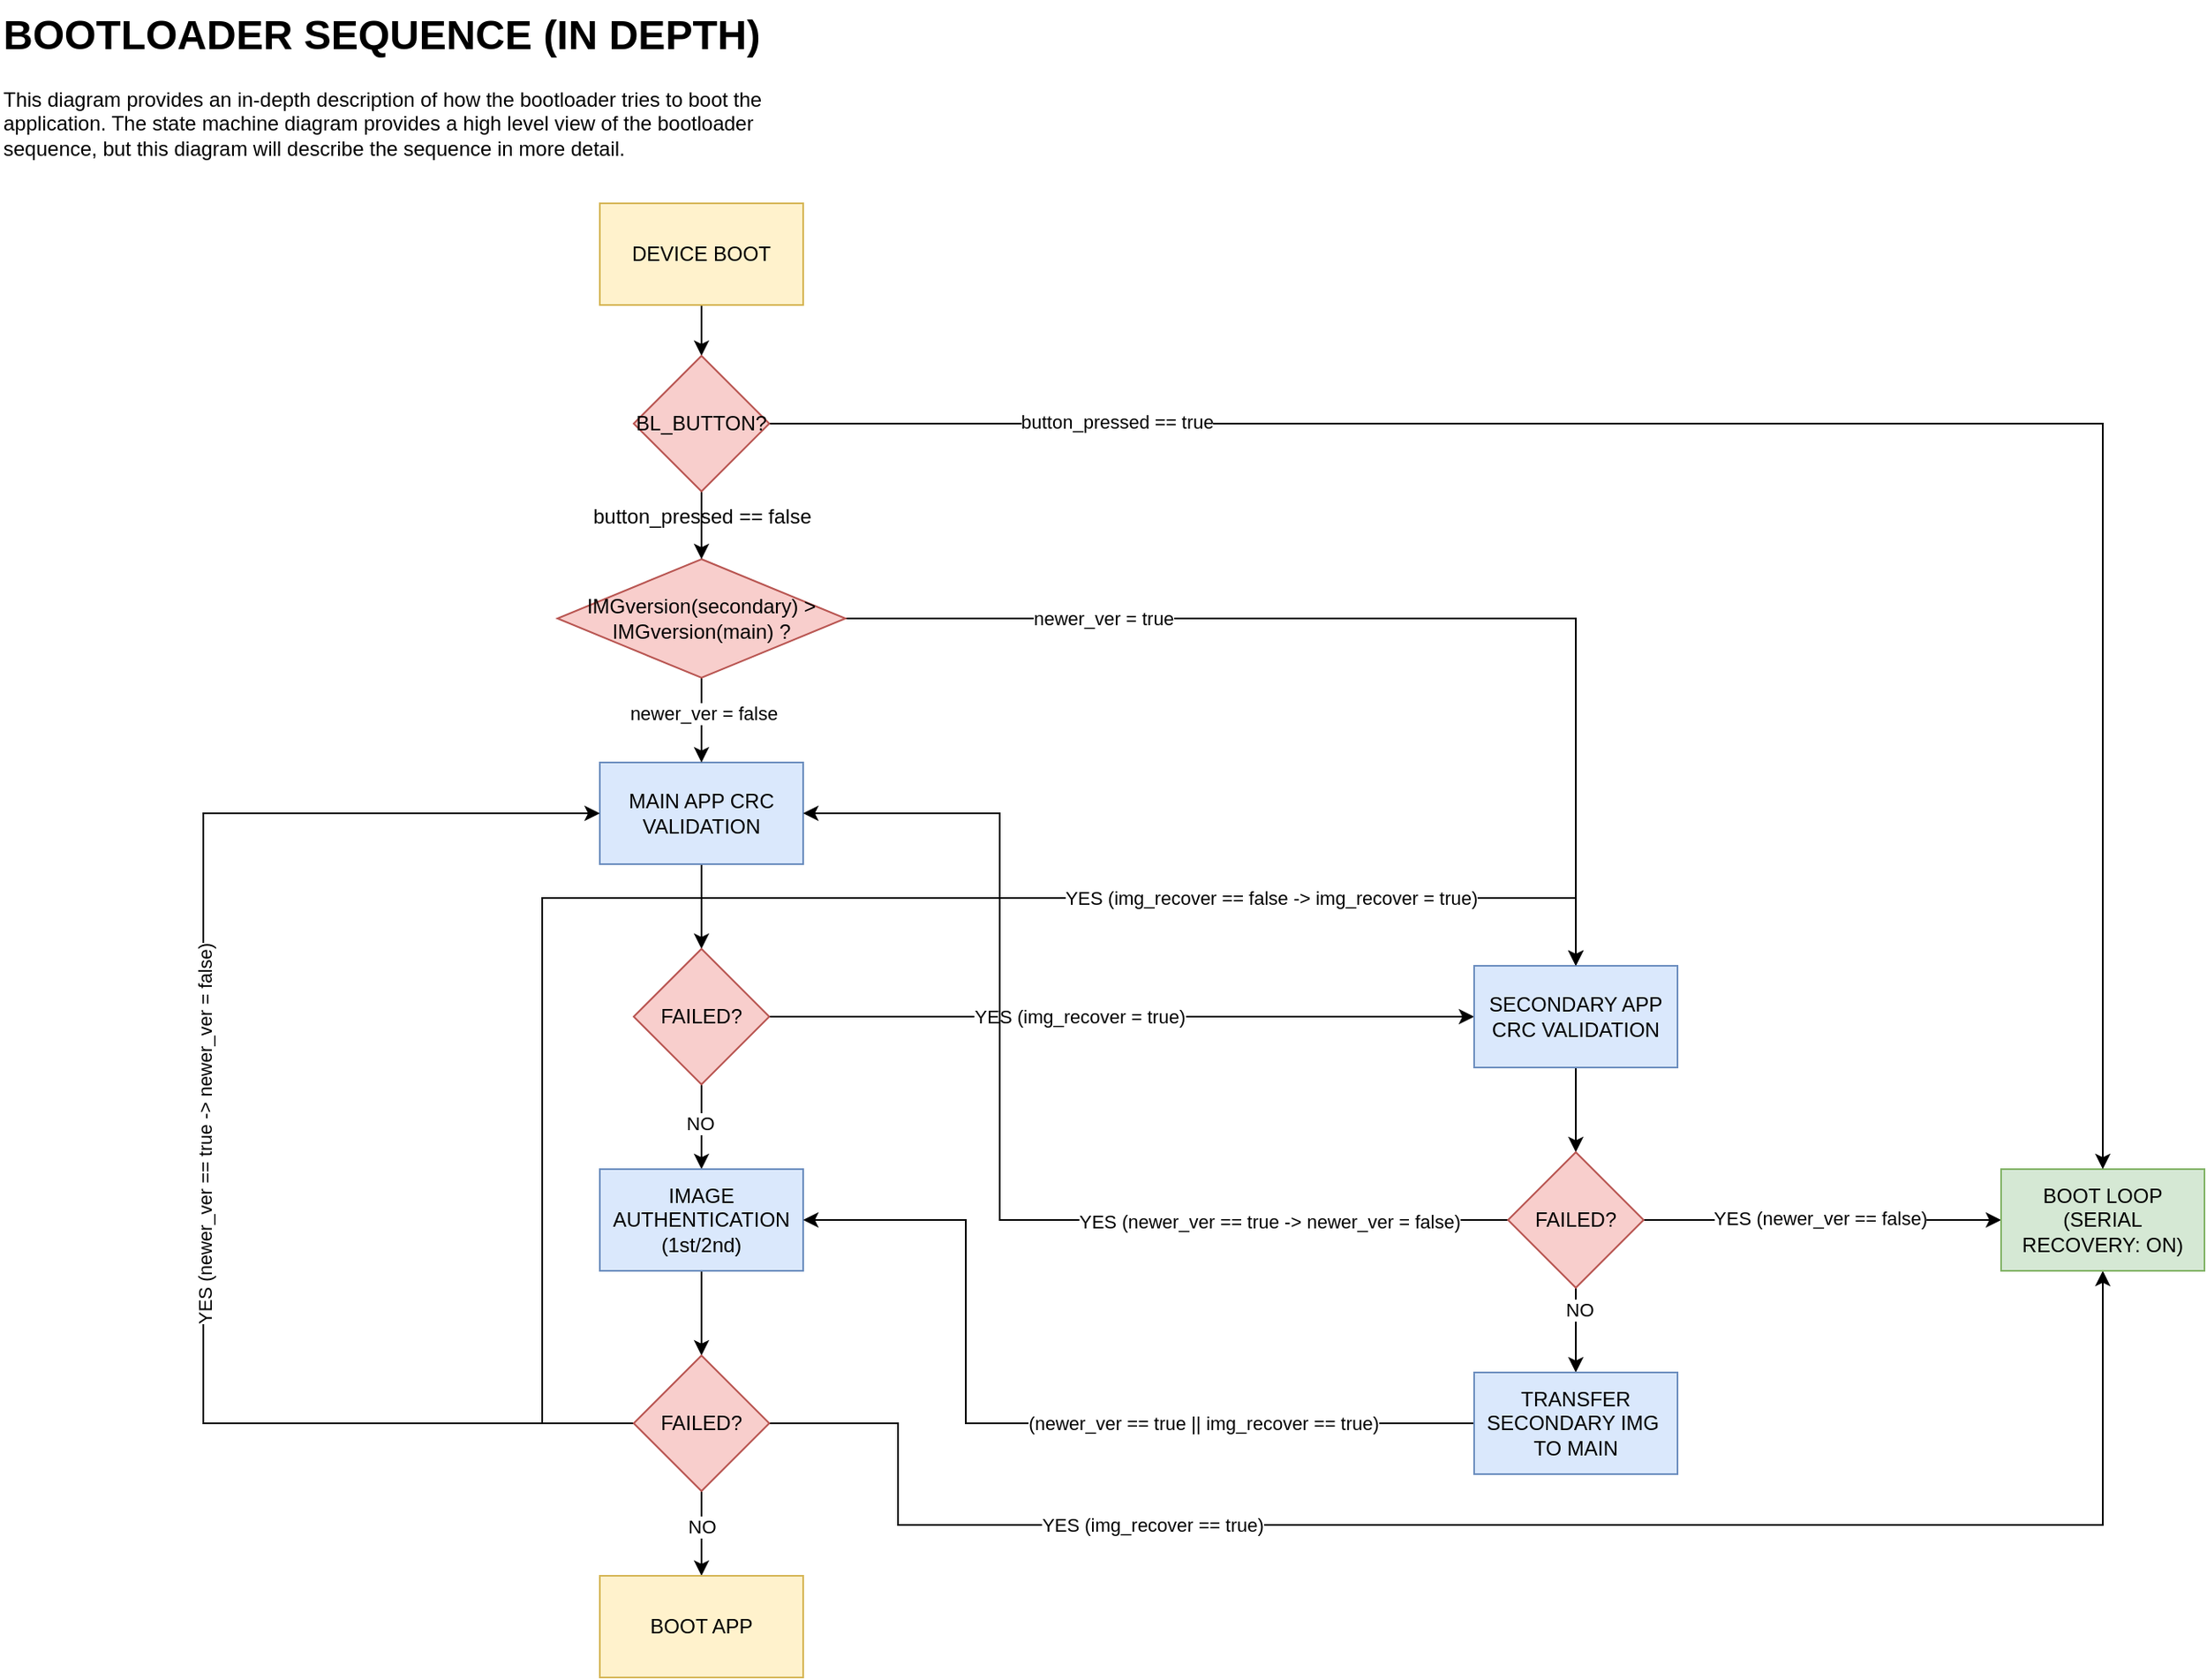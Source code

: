 <mxfile version="24.5.4" type="device">
  <diagram name="Σελίδα-1" id="9-g_rrE0qctYAohw1ApW">
    <mxGraphModel dx="1062" dy="1716" grid="1" gridSize="10" guides="1" tooltips="1" connect="1" arrows="1" fold="1" page="1" pageScale="1" pageWidth="827" pageHeight="1169" math="0" shadow="0">
      <root>
        <mxCell id="0" />
        <mxCell id="1" parent="0" />
        <mxCell id="2mrC7rM-yj1QwOYApSIQ-54" style="edgeStyle=orthogonalEdgeStyle;rounded=0;orthogonalLoop=1;jettySize=auto;html=1;exitX=0.5;exitY=1;exitDx=0;exitDy=0;entryX=0.5;entryY=0;entryDx=0;entryDy=0;" parent="1" source="2mrC7rM-yj1QwOYApSIQ-2" target="2mrC7rM-yj1QwOYApSIQ-53" edge="1">
          <mxGeometry relative="1" as="geometry" />
        </mxCell>
        <mxCell id="2mrC7rM-yj1QwOYApSIQ-2" value="DEVICE BOOT" style="rounded=0;whiteSpace=wrap;html=1;fillColor=#fff2cc;strokeColor=#d6b656;" parent="1" vertex="1">
          <mxGeometry x="354" y="-170" width="120" height="60" as="geometry" />
        </mxCell>
        <mxCell id="2mrC7rM-yj1QwOYApSIQ-8" style="edgeStyle=orthogonalEdgeStyle;rounded=0;orthogonalLoop=1;jettySize=auto;html=1;exitX=0.5;exitY=1;exitDx=0;exitDy=0;entryX=0.5;entryY=0;entryDx=0;entryDy=0;" parent="1" source="2mrC7rM-yj1QwOYApSIQ-3" target="2mrC7rM-yj1QwOYApSIQ-7" edge="1">
          <mxGeometry relative="1" as="geometry" />
        </mxCell>
        <mxCell id="2mrC7rM-yj1QwOYApSIQ-3" value="MAIN APP CRC VALIDATION" style="rounded=0;whiteSpace=wrap;html=1;fillColor=#dae8fc;strokeColor=#6c8ebf;" parent="1" vertex="1">
          <mxGeometry x="354" y="160" width="120" height="60" as="geometry" />
        </mxCell>
        <mxCell id="2mrC7rM-yj1QwOYApSIQ-10" style="edgeStyle=orthogonalEdgeStyle;rounded=0;orthogonalLoop=1;jettySize=auto;html=1;exitX=0.5;exitY=1;exitDx=0;exitDy=0;entryX=0.5;entryY=0;entryDx=0;entryDy=0;" parent="1" source="2mrC7rM-yj1QwOYApSIQ-7" target="2mrC7rM-yj1QwOYApSIQ-9" edge="1">
          <mxGeometry relative="1" as="geometry" />
        </mxCell>
        <mxCell id="2mrC7rM-yj1QwOYApSIQ-11" value="NO" style="edgeLabel;html=1;align=center;verticalAlign=middle;resizable=0;points=[];" parent="2mrC7rM-yj1QwOYApSIQ-10" vertex="1" connectable="0">
          <mxGeometry x="-0.08" y="-1" relative="1" as="geometry">
            <mxPoint as="offset" />
          </mxGeometry>
        </mxCell>
        <mxCell id="2mrC7rM-yj1QwOYApSIQ-19" style="edgeStyle=orthogonalEdgeStyle;rounded=0;orthogonalLoop=1;jettySize=auto;html=1;exitX=1;exitY=0.5;exitDx=0;exitDy=0;entryX=0;entryY=0.5;entryDx=0;entryDy=0;" parent="1" source="2mrC7rM-yj1QwOYApSIQ-7" target="2mrC7rM-yj1QwOYApSIQ-18" edge="1">
          <mxGeometry relative="1" as="geometry" />
        </mxCell>
        <mxCell id="2mrC7rM-yj1QwOYApSIQ-20" value="YES (img_recover = true)" style="edgeLabel;html=1;align=center;verticalAlign=middle;resizable=0;points=[];" parent="2mrC7rM-yj1QwOYApSIQ-19" vertex="1" connectable="0">
          <mxGeometry x="-0.121" relative="1" as="geometry">
            <mxPoint as="offset" />
          </mxGeometry>
        </mxCell>
        <mxCell id="2mrC7rM-yj1QwOYApSIQ-7" value="FAILED?" style="rhombus;whiteSpace=wrap;html=1;fillColor=#f8cecc;strokeColor=#b85450;" parent="1" vertex="1">
          <mxGeometry x="374" y="270" width="80" height="80" as="geometry" />
        </mxCell>
        <mxCell id="2mrC7rM-yj1QwOYApSIQ-13" style="edgeStyle=orthogonalEdgeStyle;rounded=0;orthogonalLoop=1;jettySize=auto;html=1;exitX=0.5;exitY=1;exitDx=0;exitDy=0;entryX=0.5;entryY=0;entryDx=0;entryDy=0;" parent="1" source="2mrC7rM-yj1QwOYApSIQ-9" target="2mrC7rM-yj1QwOYApSIQ-12" edge="1">
          <mxGeometry relative="1" as="geometry" />
        </mxCell>
        <mxCell id="2mrC7rM-yj1QwOYApSIQ-9" value="IMAGE AUTHENTICATION&lt;div&gt;(1st/2nd)&lt;/div&gt;" style="rounded=0;whiteSpace=wrap;html=1;fillColor=#dae8fc;strokeColor=#6c8ebf;" parent="1" vertex="1">
          <mxGeometry x="354" y="400" width="120" height="60" as="geometry" />
        </mxCell>
        <mxCell id="2mrC7rM-yj1QwOYApSIQ-16" style="edgeStyle=orthogonalEdgeStyle;rounded=0;orthogonalLoop=1;jettySize=auto;html=1;exitX=0.5;exitY=1;exitDx=0;exitDy=0;entryX=0.5;entryY=0;entryDx=0;entryDy=0;" parent="1" source="2mrC7rM-yj1QwOYApSIQ-12" target="2mrC7rM-yj1QwOYApSIQ-14" edge="1">
          <mxGeometry relative="1" as="geometry" />
        </mxCell>
        <mxCell id="2mrC7rM-yj1QwOYApSIQ-17" value="NO" style="edgeLabel;html=1;align=center;verticalAlign=middle;resizable=0;points=[];" parent="2mrC7rM-yj1QwOYApSIQ-16" vertex="1" connectable="0">
          <mxGeometry x="-0.16" relative="1" as="geometry">
            <mxPoint as="offset" />
          </mxGeometry>
        </mxCell>
        <mxCell id="2mrC7rM-yj1QwOYApSIQ-31" style="edgeStyle=orthogonalEdgeStyle;rounded=0;orthogonalLoop=1;jettySize=auto;html=1;exitX=0;exitY=0.5;exitDx=0;exitDy=0;entryX=0.5;entryY=0;entryDx=0;entryDy=0;" parent="1" source="2mrC7rM-yj1QwOYApSIQ-12" target="2mrC7rM-yj1QwOYApSIQ-18" edge="1">
          <mxGeometry relative="1" as="geometry">
            <Array as="points">
              <mxPoint x="320" y="550" />
              <mxPoint x="320" y="240" />
              <mxPoint x="930" y="240" />
            </Array>
          </mxGeometry>
        </mxCell>
        <mxCell id="2mrC7rM-yj1QwOYApSIQ-32" value="YES (img_recover == false -&amp;gt; img_recover = true)" style="edgeLabel;html=1;align=center;verticalAlign=middle;resizable=0;points=[];" parent="2mrC7rM-yj1QwOYApSIQ-31" vertex="1" connectable="0">
          <mxGeometry x="-0.852" relative="1" as="geometry">
            <mxPoint x="430" y="-289" as="offset" />
          </mxGeometry>
        </mxCell>
        <mxCell id="2mrC7rM-yj1QwOYApSIQ-33" style="edgeStyle=orthogonalEdgeStyle;rounded=0;orthogonalLoop=1;jettySize=auto;html=1;exitX=1;exitY=0.5;exitDx=0;exitDy=0;entryX=0.5;entryY=1;entryDx=0;entryDy=0;" parent="1" source="2mrC7rM-yj1QwOYApSIQ-12" target="2mrC7rM-yj1QwOYApSIQ-28" edge="1">
          <mxGeometry relative="1" as="geometry">
            <Array as="points">
              <mxPoint x="530" y="550" />
              <mxPoint x="530" y="610" />
              <mxPoint x="1241" y="610" />
            </Array>
          </mxGeometry>
        </mxCell>
        <mxCell id="2mrC7rM-yj1QwOYApSIQ-34" value="YES (img_recover == true)" style="edgeLabel;html=1;align=center;verticalAlign=middle;resizable=0;points=[];" parent="2mrC7rM-yj1QwOYApSIQ-33" vertex="1" connectable="0">
          <mxGeometry x="-0.913" y="1" relative="1" as="geometry">
            <mxPoint x="182" y="61" as="offset" />
          </mxGeometry>
        </mxCell>
        <mxCell id="2mrC7rM-yj1QwOYApSIQ-51" style="edgeStyle=orthogonalEdgeStyle;rounded=0;orthogonalLoop=1;jettySize=auto;html=1;exitX=0;exitY=0.5;exitDx=0;exitDy=0;entryX=0;entryY=0.5;entryDx=0;entryDy=0;" parent="1" source="2mrC7rM-yj1QwOYApSIQ-12" target="2mrC7rM-yj1QwOYApSIQ-3" edge="1">
          <mxGeometry relative="1" as="geometry">
            <Array as="points">
              <mxPoint x="120" y="550" />
              <mxPoint x="120" y="190" />
            </Array>
          </mxGeometry>
        </mxCell>
        <mxCell id="2mrC7rM-yj1QwOYApSIQ-52" value="YES (newer_ver == true -&amp;gt; newer_ver = false)" style="edgeLabel;html=1;align=center;verticalAlign=middle;resizable=0;points=[];rotation=-90;" parent="2mrC7rM-yj1QwOYApSIQ-51" vertex="1" connectable="0">
          <mxGeometry x="-0.426" y="-1" relative="1" as="geometry">
            <mxPoint x="-10" y="-169" as="offset" />
          </mxGeometry>
        </mxCell>
        <mxCell id="2mrC7rM-yj1QwOYApSIQ-12" value="FAILED?" style="rhombus;whiteSpace=wrap;html=1;fillColor=#f8cecc;strokeColor=#b85450;" parent="1" vertex="1">
          <mxGeometry x="374" y="510" width="80" height="80" as="geometry" />
        </mxCell>
        <mxCell id="2mrC7rM-yj1QwOYApSIQ-14" value="BOOT APP" style="rounded=0;whiteSpace=wrap;html=1;fillColor=#fff2cc;strokeColor=#d6b656;" parent="1" vertex="1">
          <mxGeometry x="354" y="640" width="120" height="60" as="geometry" />
        </mxCell>
        <mxCell id="2mrC7rM-yj1QwOYApSIQ-23" style="edgeStyle=orthogonalEdgeStyle;rounded=0;orthogonalLoop=1;jettySize=auto;html=1;exitX=0.5;exitY=1;exitDx=0;exitDy=0;entryX=0.5;entryY=0;entryDx=0;entryDy=0;" parent="1" source="2mrC7rM-yj1QwOYApSIQ-18" target="2mrC7rM-yj1QwOYApSIQ-22" edge="1">
          <mxGeometry relative="1" as="geometry" />
        </mxCell>
        <mxCell id="2mrC7rM-yj1QwOYApSIQ-18" value="SECONDARY APP CRC VALIDATION" style="rounded=0;whiteSpace=wrap;html=1;fillColor=#dae8fc;strokeColor=#6c8ebf;" parent="1" vertex="1">
          <mxGeometry x="870" y="280" width="120" height="60" as="geometry" />
        </mxCell>
        <mxCell id="2mrC7rM-yj1QwOYApSIQ-25" style="edgeStyle=orthogonalEdgeStyle;rounded=0;orthogonalLoop=1;jettySize=auto;html=1;exitX=0.5;exitY=1;exitDx=0;exitDy=0;entryX=0.5;entryY=0;entryDx=0;entryDy=0;" parent="1" source="2mrC7rM-yj1QwOYApSIQ-22" target="2mrC7rM-yj1QwOYApSIQ-24" edge="1">
          <mxGeometry relative="1" as="geometry" />
        </mxCell>
        <mxCell id="2mrC7rM-yj1QwOYApSIQ-27" value="NO" style="edgeLabel;html=1;align=center;verticalAlign=middle;resizable=0;points=[];" parent="2mrC7rM-yj1QwOYApSIQ-25" vertex="1" connectable="0">
          <mxGeometry x="-0.48" y="2" relative="1" as="geometry">
            <mxPoint as="offset" />
          </mxGeometry>
        </mxCell>
        <mxCell id="2mrC7rM-yj1QwOYApSIQ-29" style="edgeStyle=orthogonalEdgeStyle;rounded=0;orthogonalLoop=1;jettySize=auto;html=1;exitX=1;exitY=0.5;exitDx=0;exitDy=0;entryX=0;entryY=0.5;entryDx=0;entryDy=0;" parent="1" source="2mrC7rM-yj1QwOYApSIQ-22" target="2mrC7rM-yj1QwOYApSIQ-28" edge="1">
          <mxGeometry relative="1" as="geometry" />
        </mxCell>
        <mxCell id="2mrC7rM-yj1QwOYApSIQ-30" value="YES (newer_ver == false)" style="edgeLabel;html=1;align=center;verticalAlign=middle;resizable=0;points=[];" parent="2mrC7rM-yj1QwOYApSIQ-29" vertex="1" connectable="0">
          <mxGeometry x="-0.029" y="1" relative="1" as="geometry">
            <mxPoint x="1" as="offset" />
          </mxGeometry>
        </mxCell>
        <mxCell id="2mrC7rM-yj1QwOYApSIQ-45" style="edgeStyle=orthogonalEdgeStyle;rounded=0;orthogonalLoop=1;jettySize=auto;html=1;exitX=0;exitY=0.5;exitDx=0;exitDy=0;entryX=1;entryY=0.5;entryDx=0;entryDy=0;" parent="1" source="2mrC7rM-yj1QwOYApSIQ-22" target="2mrC7rM-yj1QwOYApSIQ-3" edge="1">
          <mxGeometry relative="1" as="geometry">
            <Array as="points">
              <mxPoint x="590" y="430" />
              <mxPoint x="590" y="190" />
            </Array>
          </mxGeometry>
        </mxCell>
        <mxCell id="2mrC7rM-yj1QwOYApSIQ-46" value="YES (newer_ver == true -&amp;gt; newer_ver = false)" style="edgeLabel;html=1;align=center;verticalAlign=middle;resizable=0;points=[];" parent="2mrC7rM-yj1QwOYApSIQ-45" vertex="1" connectable="0">
          <mxGeometry x="-0.569" y="1" relative="1" as="geometry">
            <mxPoint as="offset" />
          </mxGeometry>
        </mxCell>
        <mxCell id="2mrC7rM-yj1QwOYApSIQ-22" value="FAILED?" style="rhombus;whiteSpace=wrap;html=1;fillColor=#f8cecc;strokeColor=#b85450;" parent="1" vertex="1">
          <mxGeometry x="890" y="390" width="80" height="80" as="geometry" />
        </mxCell>
        <mxCell id="2mrC7rM-yj1QwOYApSIQ-26" style="edgeStyle=orthogonalEdgeStyle;rounded=0;orthogonalLoop=1;jettySize=auto;html=1;exitX=0;exitY=0.5;exitDx=0;exitDy=0;entryX=1;entryY=0.5;entryDx=0;entryDy=0;" parent="1" source="2mrC7rM-yj1QwOYApSIQ-24" target="2mrC7rM-yj1QwOYApSIQ-9" edge="1">
          <mxGeometry relative="1" as="geometry">
            <Array as="points">
              <mxPoint x="570" y="550" />
              <mxPoint x="570" y="430" />
            </Array>
          </mxGeometry>
        </mxCell>
        <mxCell id="2mrC7rM-yj1QwOYApSIQ-49" value="(newer_ver == true || img_recover == true)" style="edgeLabel;html=1;align=center;verticalAlign=middle;resizable=0;points=[];" parent="2mrC7rM-yj1QwOYApSIQ-26" vertex="1" connectable="0">
          <mxGeometry x="-0.104" y="-1" relative="1" as="geometry">
            <mxPoint x="71" y="1" as="offset" />
          </mxGeometry>
        </mxCell>
        <mxCell id="2mrC7rM-yj1QwOYApSIQ-24" value="TRANSFER SECONDARY IMG&amp;nbsp; TO MAIN" style="rounded=0;whiteSpace=wrap;html=1;fillColor=#dae8fc;strokeColor=#6c8ebf;" parent="1" vertex="1">
          <mxGeometry x="870" y="520" width="120" height="60" as="geometry" />
        </mxCell>
        <mxCell id="2mrC7rM-yj1QwOYApSIQ-28" value="BOOT LOOP (SERIAL RECOVERY: ON)" style="rounded=0;whiteSpace=wrap;html=1;fillColor=#d5e8d4;strokeColor=#82b366;" parent="1" vertex="1">
          <mxGeometry x="1181" y="400" width="120" height="60" as="geometry" />
        </mxCell>
        <mxCell id="2mrC7rM-yj1QwOYApSIQ-38" style="edgeStyle=orthogonalEdgeStyle;rounded=0;orthogonalLoop=1;jettySize=auto;html=1;exitX=1;exitY=0.5;exitDx=0;exitDy=0;entryX=0.5;entryY=0;entryDx=0;entryDy=0;" parent="1" source="2mrC7rM-yj1QwOYApSIQ-37" target="2mrC7rM-yj1QwOYApSIQ-18" edge="1">
          <mxGeometry relative="1" as="geometry" />
        </mxCell>
        <mxCell id="2mrC7rM-yj1QwOYApSIQ-39" value="newer_ver = true" style="edgeLabel;html=1;align=center;verticalAlign=middle;resizable=0;points=[];" parent="2mrC7rM-yj1QwOYApSIQ-38" vertex="1" connectable="0">
          <mxGeometry x="-0.522" relative="1" as="geometry">
            <mxPoint as="offset" />
          </mxGeometry>
        </mxCell>
        <mxCell id="2mrC7rM-yj1QwOYApSIQ-41" style="edgeStyle=orthogonalEdgeStyle;rounded=0;orthogonalLoop=1;jettySize=auto;html=1;exitX=0.5;exitY=1;exitDx=0;exitDy=0;entryX=0.5;entryY=0;entryDx=0;entryDy=0;" parent="1" source="2mrC7rM-yj1QwOYApSIQ-37" target="2mrC7rM-yj1QwOYApSIQ-3" edge="1">
          <mxGeometry relative="1" as="geometry" />
        </mxCell>
        <mxCell id="2mrC7rM-yj1QwOYApSIQ-42" value="newer_ver = false" style="edgeLabel;html=1;align=center;verticalAlign=middle;resizable=0;points=[];" parent="2mrC7rM-yj1QwOYApSIQ-41" vertex="1" connectable="0">
          <mxGeometry x="-0.16" y="1" relative="1" as="geometry">
            <mxPoint as="offset" />
          </mxGeometry>
        </mxCell>
        <mxCell id="2mrC7rM-yj1QwOYApSIQ-37" value="IMGversion(secondary) &amp;gt; IMGversion(main) ?" style="rhombus;whiteSpace=wrap;html=1;fillColor=#f8cecc;strokeColor=#b85450;" parent="1" vertex="1">
          <mxGeometry x="329" y="40" width="170" height="70" as="geometry" />
        </mxCell>
        <mxCell id="2mrC7rM-yj1QwOYApSIQ-55" style="edgeStyle=orthogonalEdgeStyle;rounded=0;orthogonalLoop=1;jettySize=auto;html=1;exitX=0.5;exitY=1;exitDx=0;exitDy=0;entryX=0.5;entryY=0;entryDx=0;entryDy=0;" parent="1" source="2mrC7rM-yj1QwOYApSIQ-53" target="2mrC7rM-yj1QwOYApSIQ-37" edge="1">
          <mxGeometry relative="1" as="geometry" />
        </mxCell>
        <mxCell id="2mrC7rM-yj1QwOYApSIQ-57" style="edgeStyle=orthogonalEdgeStyle;rounded=0;orthogonalLoop=1;jettySize=auto;html=1;exitX=1;exitY=0.5;exitDx=0;exitDy=0;entryX=0.5;entryY=0;entryDx=0;entryDy=0;" parent="1" source="2mrC7rM-yj1QwOYApSIQ-53" target="2mrC7rM-yj1QwOYApSIQ-28" edge="1">
          <mxGeometry relative="1" as="geometry">
            <mxPoint x="1090" y="170.0" as="targetPoint" />
          </mxGeometry>
        </mxCell>
        <mxCell id="2mrC7rM-yj1QwOYApSIQ-58" value="button_pressed == true" style="edgeLabel;html=1;align=center;verticalAlign=middle;resizable=0;points=[];" parent="2mrC7rM-yj1QwOYApSIQ-57" vertex="1" connectable="0">
          <mxGeometry x="-0.667" y="1" relative="1" as="geometry">
            <mxPoint as="offset" />
          </mxGeometry>
        </mxCell>
        <mxCell id="2mrC7rM-yj1QwOYApSIQ-53" value="BL_BUTTON?" style="rhombus;whiteSpace=wrap;html=1;fillColor=#f8cecc;strokeColor=#b85450;" parent="1" vertex="1">
          <mxGeometry x="374" y="-80" width="80" height="80" as="geometry" />
        </mxCell>
        <mxCell id="2mrC7rM-yj1QwOYApSIQ-56" value="button_pressed == false" style="text;html=1;align=center;verticalAlign=middle;resizable=0;points=[];autosize=1;strokeColor=none;fillColor=none;" parent="1" vertex="1">
          <mxGeometry x="339" width="150" height="30" as="geometry" />
        </mxCell>
        <mxCell id="gb4a6_ZiWP0kYVyaPZI9-1" value="&lt;h1 style=&quot;margin-top: 0px;&quot;&gt;BOOTLOADER SEQUENCE (IN DEPTH)&lt;/h1&gt;&lt;p&gt;This diagram provides an in-depth description of how the bootloader tries to boot the application. The state machine diagram provides a high level view of the bootloader sequence, but this diagram will describe the sequence in more detail.&lt;/p&gt;" style="text;html=1;whiteSpace=wrap;overflow=hidden;rounded=0;" vertex="1" parent="1">
          <mxGeometry y="-290" width="480" height="120" as="geometry" />
        </mxCell>
      </root>
    </mxGraphModel>
  </diagram>
</mxfile>
